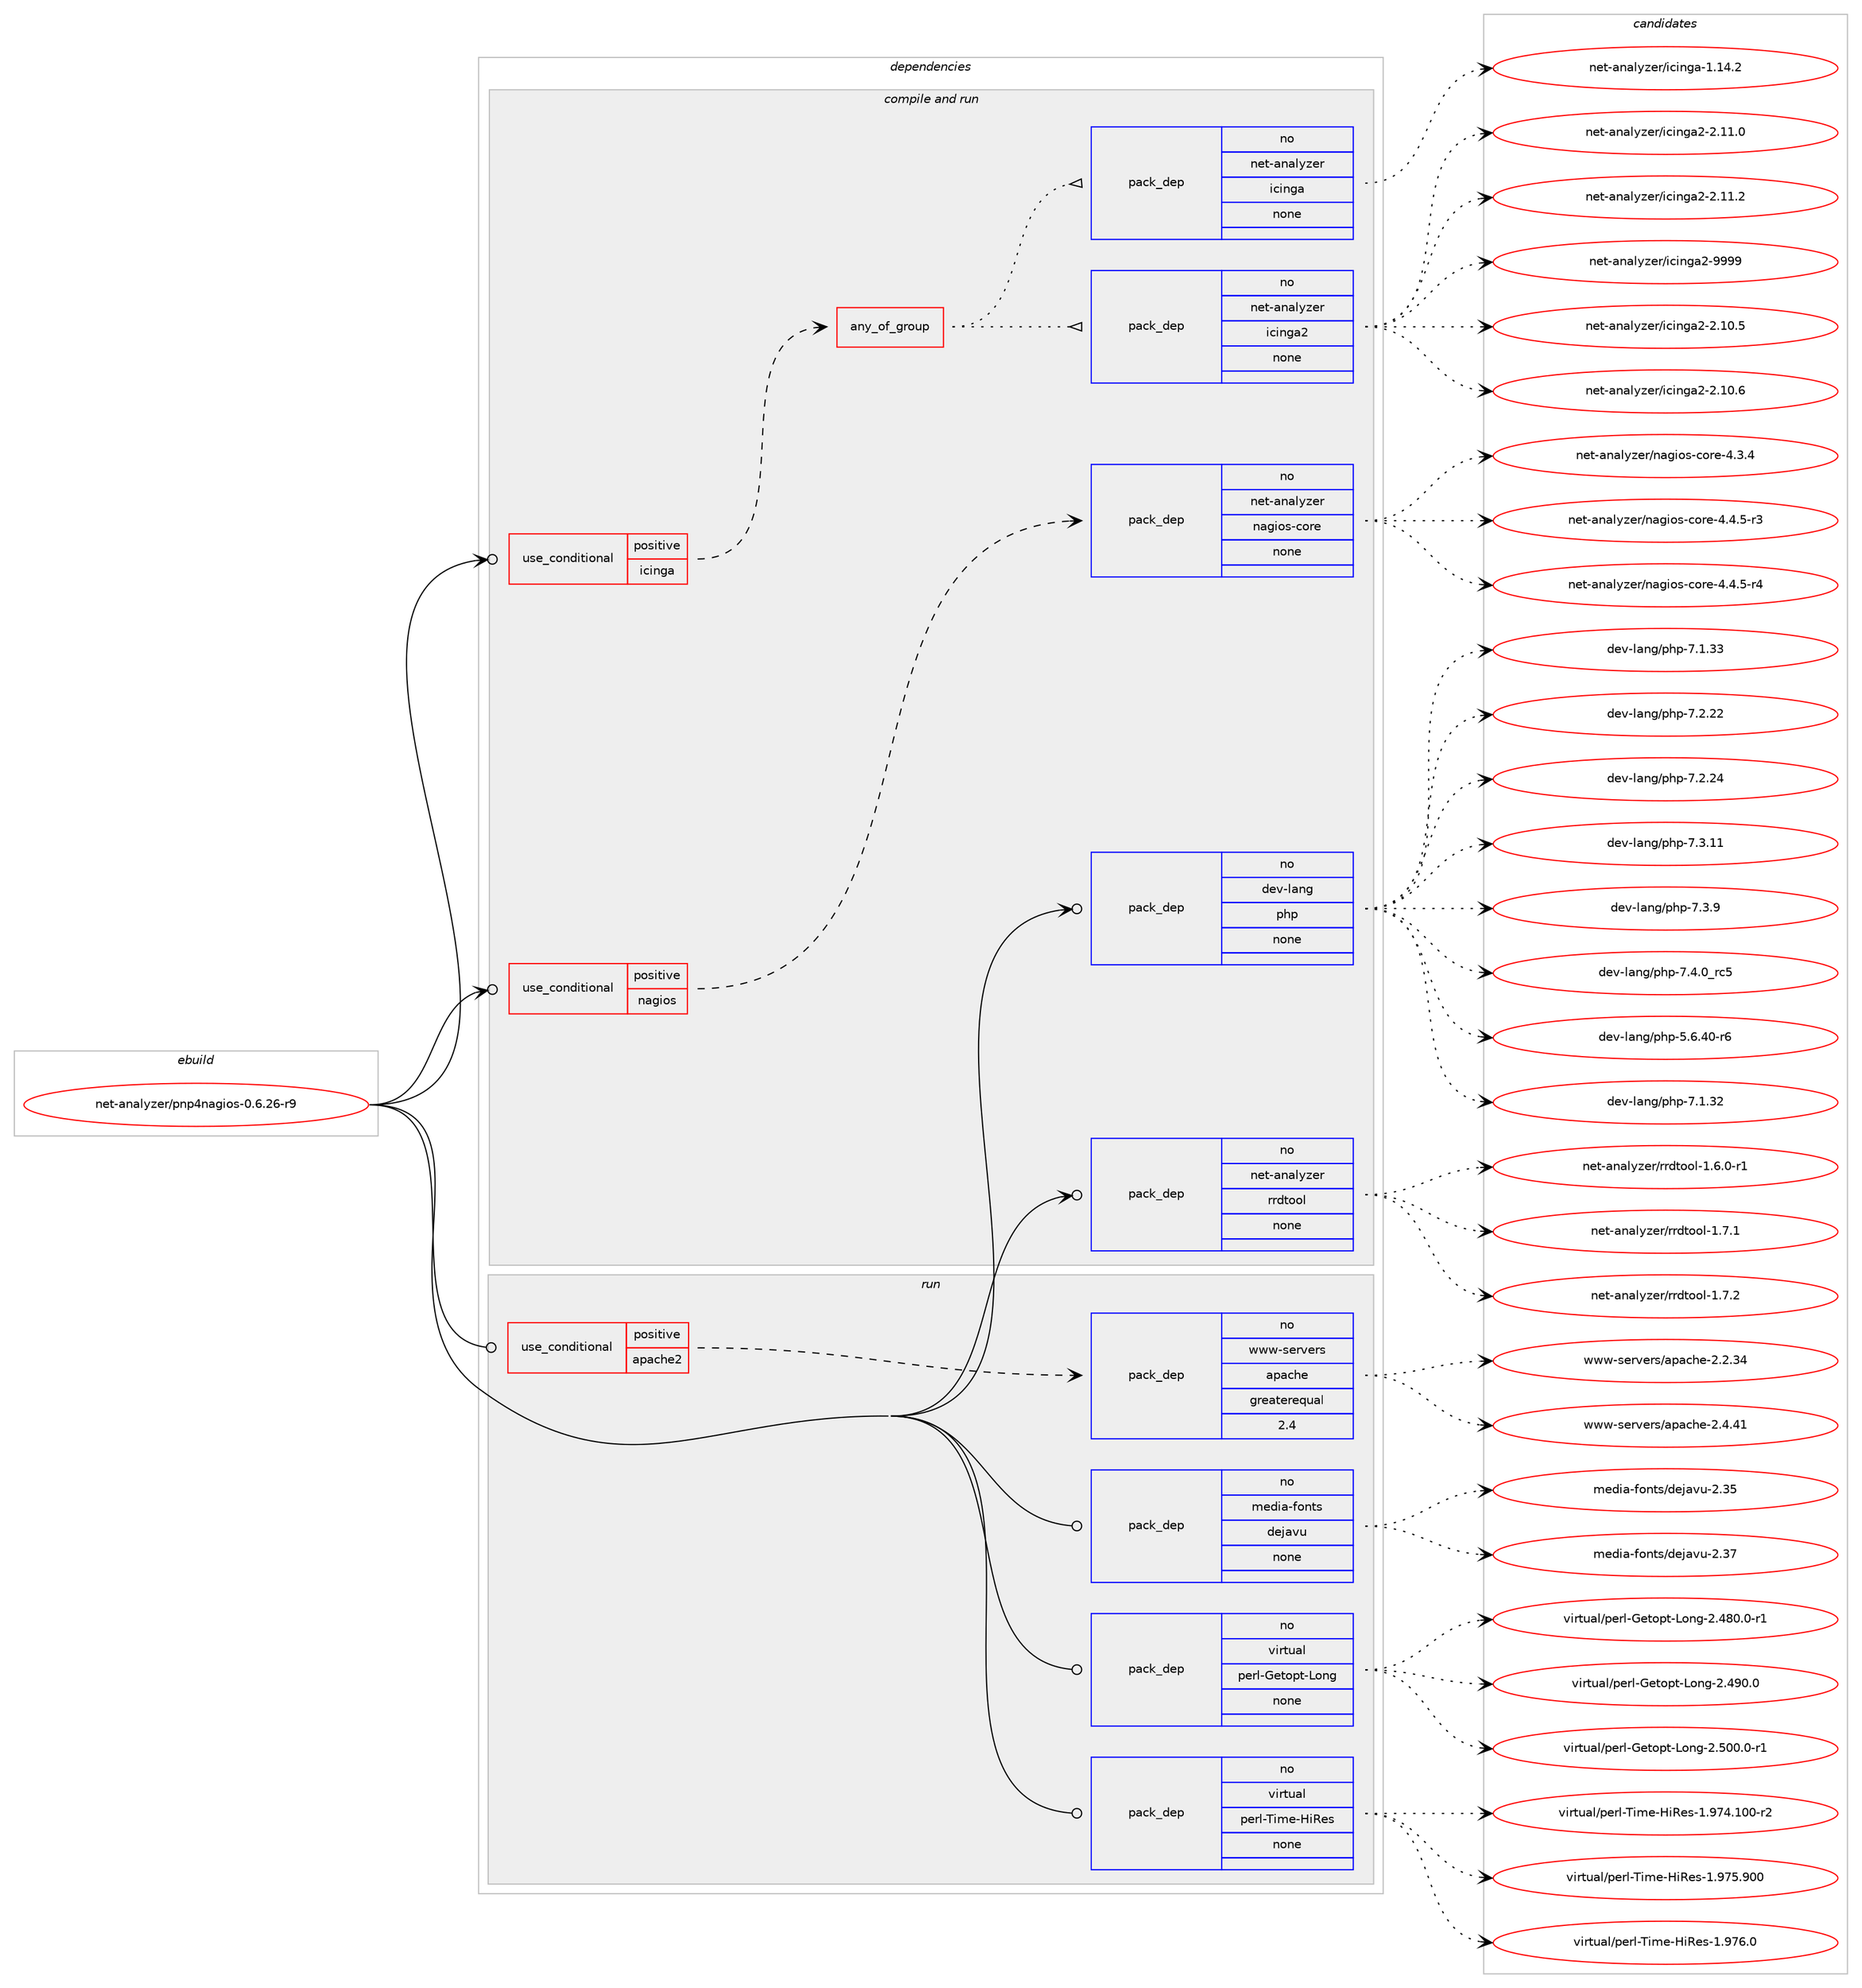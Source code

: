 digraph prolog {

# *************
# Graph options
# *************

newrank=true;
concentrate=true;
compound=true;
graph [rankdir=LR,fontname=Helvetica,fontsize=10,ranksep=1.5];#, ranksep=2.5, nodesep=0.2];
edge  [arrowhead=vee];
node  [fontname=Helvetica,fontsize=10];

# **********
# The ebuild
# **********

subgraph cluster_leftcol {
color=gray;
rank=same;
label=<<i>ebuild</i>>;
id [label="net-analyzer/pnp4nagios-0.6.26-r9", color=red, width=4, href="../net-analyzer/pnp4nagios-0.6.26-r9.svg"];
}

# ****************
# The dependencies
# ****************

subgraph cluster_midcol {
color=gray;
label=<<i>dependencies</i>>;
subgraph cluster_compile {
fillcolor="#eeeeee";
style=filled;
label=<<i>compile</i>>;
}
subgraph cluster_compileandrun {
fillcolor="#eeeeee";
style=filled;
label=<<i>compile and run</i>>;
subgraph cond198395 {
dependency815407 [label=<<TABLE BORDER="0" CELLBORDER="1" CELLSPACING="0" CELLPADDING="4"><TR><TD ROWSPAN="3" CELLPADDING="10">use_conditional</TD></TR><TR><TD>positive</TD></TR><TR><TD>icinga</TD></TR></TABLE>>, shape=none, color=red];
subgraph any13795 {
dependency815408 [label=<<TABLE BORDER="0" CELLBORDER="1" CELLSPACING="0" CELLPADDING="4"><TR><TD CELLPADDING="10">any_of_group</TD></TR></TABLE>>, shape=none, color=red];subgraph pack602767 {
dependency815409 [label=<<TABLE BORDER="0" CELLBORDER="1" CELLSPACING="0" CELLPADDING="4" WIDTH="220"><TR><TD ROWSPAN="6" CELLPADDING="30">pack_dep</TD></TR><TR><TD WIDTH="110">no</TD></TR><TR><TD>net-analyzer</TD></TR><TR><TD>icinga2</TD></TR><TR><TD>none</TD></TR><TR><TD></TD></TR></TABLE>>, shape=none, color=blue];
}
dependency815408:e -> dependency815409:w [weight=20,style="dotted",arrowhead="oinv"];
subgraph pack602768 {
dependency815410 [label=<<TABLE BORDER="0" CELLBORDER="1" CELLSPACING="0" CELLPADDING="4" WIDTH="220"><TR><TD ROWSPAN="6" CELLPADDING="30">pack_dep</TD></TR><TR><TD WIDTH="110">no</TD></TR><TR><TD>net-analyzer</TD></TR><TR><TD>icinga</TD></TR><TR><TD>none</TD></TR><TR><TD></TD></TR></TABLE>>, shape=none, color=blue];
}
dependency815408:e -> dependency815410:w [weight=20,style="dotted",arrowhead="oinv"];
}
dependency815407:e -> dependency815408:w [weight=20,style="dashed",arrowhead="vee"];
}
id:e -> dependency815407:w [weight=20,style="solid",arrowhead="odotvee"];
subgraph cond198396 {
dependency815411 [label=<<TABLE BORDER="0" CELLBORDER="1" CELLSPACING="0" CELLPADDING="4"><TR><TD ROWSPAN="3" CELLPADDING="10">use_conditional</TD></TR><TR><TD>positive</TD></TR><TR><TD>nagios</TD></TR></TABLE>>, shape=none, color=red];
subgraph pack602769 {
dependency815412 [label=<<TABLE BORDER="0" CELLBORDER="1" CELLSPACING="0" CELLPADDING="4" WIDTH="220"><TR><TD ROWSPAN="6" CELLPADDING="30">pack_dep</TD></TR><TR><TD WIDTH="110">no</TD></TR><TR><TD>net-analyzer</TD></TR><TR><TD>nagios-core</TD></TR><TR><TD>none</TD></TR><TR><TD></TD></TR></TABLE>>, shape=none, color=blue];
}
dependency815411:e -> dependency815412:w [weight=20,style="dashed",arrowhead="vee"];
}
id:e -> dependency815411:w [weight=20,style="solid",arrowhead="odotvee"];
subgraph pack602770 {
dependency815413 [label=<<TABLE BORDER="0" CELLBORDER="1" CELLSPACING="0" CELLPADDING="4" WIDTH="220"><TR><TD ROWSPAN="6" CELLPADDING="30">pack_dep</TD></TR><TR><TD WIDTH="110">no</TD></TR><TR><TD>dev-lang</TD></TR><TR><TD>php</TD></TR><TR><TD>none</TD></TR><TR><TD></TD></TR></TABLE>>, shape=none, color=blue];
}
id:e -> dependency815413:w [weight=20,style="solid",arrowhead="odotvee"];
subgraph pack602771 {
dependency815414 [label=<<TABLE BORDER="0" CELLBORDER="1" CELLSPACING="0" CELLPADDING="4" WIDTH="220"><TR><TD ROWSPAN="6" CELLPADDING="30">pack_dep</TD></TR><TR><TD WIDTH="110">no</TD></TR><TR><TD>net-analyzer</TD></TR><TR><TD>rrdtool</TD></TR><TR><TD>none</TD></TR><TR><TD></TD></TR></TABLE>>, shape=none, color=blue];
}
id:e -> dependency815414:w [weight=20,style="solid",arrowhead="odotvee"];
}
subgraph cluster_run {
fillcolor="#eeeeee";
style=filled;
label=<<i>run</i>>;
subgraph cond198397 {
dependency815415 [label=<<TABLE BORDER="0" CELLBORDER="1" CELLSPACING="0" CELLPADDING="4"><TR><TD ROWSPAN="3" CELLPADDING="10">use_conditional</TD></TR><TR><TD>positive</TD></TR><TR><TD>apache2</TD></TR></TABLE>>, shape=none, color=red];
subgraph pack602772 {
dependency815416 [label=<<TABLE BORDER="0" CELLBORDER="1" CELLSPACING="0" CELLPADDING="4" WIDTH="220"><TR><TD ROWSPAN="6" CELLPADDING="30">pack_dep</TD></TR><TR><TD WIDTH="110">no</TD></TR><TR><TD>www-servers</TD></TR><TR><TD>apache</TD></TR><TR><TD>greaterequal</TD></TR><TR><TD>2.4</TD></TR></TABLE>>, shape=none, color=blue];
}
dependency815415:e -> dependency815416:w [weight=20,style="dashed",arrowhead="vee"];
}
id:e -> dependency815415:w [weight=20,style="solid",arrowhead="odot"];
subgraph pack602773 {
dependency815417 [label=<<TABLE BORDER="0" CELLBORDER="1" CELLSPACING="0" CELLPADDING="4" WIDTH="220"><TR><TD ROWSPAN="6" CELLPADDING="30">pack_dep</TD></TR><TR><TD WIDTH="110">no</TD></TR><TR><TD>media-fonts</TD></TR><TR><TD>dejavu</TD></TR><TR><TD>none</TD></TR><TR><TD></TD></TR></TABLE>>, shape=none, color=blue];
}
id:e -> dependency815417:w [weight=20,style="solid",arrowhead="odot"];
subgraph pack602774 {
dependency815418 [label=<<TABLE BORDER="0" CELLBORDER="1" CELLSPACING="0" CELLPADDING="4" WIDTH="220"><TR><TD ROWSPAN="6" CELLPADDING="30">pack_dep</TD></TR><TR><TD WIDTH="110">no</TD></TR><TR><TD>virtual</TD></TR><TR><TD>perl-Getopt-Long</TD></TR><TR><TD>none</TD></TR><TR><TD></TD></TR></TABLE>>, shape=none, color=blue];
}
id:e -> dependency815418:w [weight=20,style="solid",arrowhead="odot"];
subgraph pack602775 {
dependency815419 [label=<<TABLE BORDER="0" CELLBORDER="1" CELLSPACING="0" CELLPADDING="4" WIDTH="220"><TR><TD ROWSPAN="6" CELLPADDING="30">pack_dep</TD></TR><TR><TD WIDTH="110">no</TD></TR><TR><TD>virtual</TD></TR><TR><TD>perl-Time-HiRes</TD></TR><TR><TD>none</TD></TR><TR><TD></TD></TR></TABLE>>, shape=none, color=blue];
}
id:e -> dependency815419:w [weight=20,style="solid",arrowhead="odot"];
}
}

# **************
# The candidates
# **************

subgraph cluster_choices {
rank=same;
color=gray;
label=<<i>candidates</i>>;

subgraph choice602767 {
color=black;
nodesep=1;
choice1101011164597110971081211221011144710599105110103975045504649484653 [label="net-analyzer/icinga2-2.10.5", color=red, width=4,href="../net-analyzer/icinga2-2.10.5.svg"];
choice1101011164597110971081211221011144710599105110103975045504649484654 [label="net-analyzer/icinga2-2.10.6", color=red, width=4,href="../net-analyzer/icinga2-2.10.6.svg"];
choice1101011164597110971081211221011144710599105110103975045504649494648 [label="net-analyzer/icinga2-2.11.0", color=red, width=4,href="../net-analyzer/icinga2-2.11.0.svg"];
choice1101011164597110971081211221011144710599105110103975045504649494650 [label="net-analyzer/icinga2-2.11.2", color=red, width=4,href="../net-analyzer/icinga2-2.11.2.svg"];
choice110101116459711097108121122101114471059910511010397504557575757 [label="net-analyzer/icinga2-9999", color=red, width=4,href="../net-analyzer/icinga2-9999.svg"];
dependency815409:e -> choice1101011164597110971081211221011144710599105110103975045504649484653:w [style=dotted,weight="100"];
dependency815409:e -> choice1101011164597110971081211221011144710599105110103975045504649484654:w [style=dotted,weight="100"];
dependency815409:e -> choice1101011164597110971081211221011144710599105110103975045504649494648:w [style=dotted,weight="100"];
dependency815409:e -> choice1101011164597110971081211221011144710599105110103975045504649494650:w [style=dotted,weight="100"];
dependency815409:e -> choice110101116459711097108121122101114471059910511010397504557575757:w [style=dotted,weight="100"];
}
subgraph choice602768 {
color=black;
nodesep=1;
choice11010111645971109710812112210111447105991051101039745494649524650 [label="net-analyzer/icinga-1.14.2", color=red, width=4,href="../net-analyzer/icinga-1.14.2.svg"];
dependency815410:e -> choice11010111645971109710812112210111447105991051101039745494649524650:w [style=dotted,weight="100"];
}
subgraph choice602769 {
color=black;
nodesep=1;
choice11010111645971109710812112210111447110971031051111154599111114101455246514652 [label="net-analyzer/nagios-core-4.3.4", color=red, width=4,href="../net-analyzer/nagios-core-4.3.4.svg"];
choice110101116459711097108121122101114471109710310511111545991111141014552465246534511451 [label="net-analyzer/nagios-core-4.4.5-r3", color=red, width=4,href="../net-analyzer/nagios-core-4.4.5-r3.svg"];
choice110101116459711097108121122101114471109710310511111545991111141014552465246534511452 [label="net-analyzer/nagios-core-4.4.5-r4", color=red, width=4,href="../net-analyzer/nagios-core-4.4.5-r4.svg"];
dependency815412:e -> choice11010111645971109710812112210111447110971031051111154599111114101455246514652:w [style=dotted,weight="100"];
dependency815412:e -> choice110101116459711097108121122101114471109710310511111545991111141014552465246534511451:w [style=dotted,weight="100"];
dependency815412:e -> choice110101116459711097108121122101114471109710310511111545991111141014552465246534511452:w [style=dotted,weight="100"];
}
subgraph choice602770 {
color=black;
nodesep=1;
choice100101118451089711010347112104112455346544652484511454 [label="dev-lang/php-5.6.40-r6", color=red, width=4,href="../dev-lang/php-5.6.40-r6.svg"];
choice10010111845108971101034711210411245554649465150 [label="dev-lang/php-7.1.32", color=red, width=4,href="../dev-lang/php-7.1.32.svg"];
choice10010111845108971101034711210411245554649465151 [label="dev-lang/php-7.1.33", color=red, width=4,href="../dev-lang/php-7.1.33.svg"];
choice10010111845108971101034711210411245554650465050 [label="dev-lang/php-7.2.22", color=red, width=4,href="../dev-lang/php-7.2.22.svg"];
choice10010111845108971101034711210411245554650465052 [label="dev-lang/php-7.2.24", color=red, width=4,href="../dev-lang/php-7.2.24.svg"];
choice10010111845108971101034711210411245554651464949 [label="dev-lang/php-7.3.11", color=red, width=4,href="../dev-lang/php-7.3.11.svg"];
choice100101118451089711010347112104112455546514657 [label="dev-lang/php-7.3.9", color=red, width=4,href="../dev-lang/php-7.3.9.svg"];
choice100101118451089711010347112104112455546524648951149953 [label="dev-lang/php-7.4.0_rc5", color=red, width=4,href="../dev-lang/php-7.4.0_rc5.svg"];
dependency815413:e -> choice100101118451089711010347112104112455346544652484511454:w [style=dotted,weight="100"];
dependency815413:e -> choice10010111845108971101034711210411245554649465150:w [style=dotted,weight="100"];
dependency815413:e -> choice10010111845108971101034711210411245554649465151:w [style=dotted,weight="100"];
dependency815413:e -> choice10010111845108971101034711210411245554650465050:w [style=dotted,weight="100"];
dependency815413:e -> choice10010111845108971101034711210411245554650465052:w [style=dotted,weight="100"];
dependency815413:e -> choice10010111845108971101034711210411245554651464949:w [style=dotted,weight="100"];
dependency815413:e -> choice100101118451089711010347112104112455546514657:w [style=dotted,weight="100"];
dependency815413:e -> choice100101118451089711010347112104112455546524648951149953:w [style=dotted,weight="100"];
}
subgraph choice602771 {
color=black;
nodesep=1;
choice110101116459711097108121122101114471141141001161111111084549465446484511449 [label="net-analyzer/rrdtool-1.6.0-r1", color=red, width=4,href="../net-analyzer/rrdtool-1.6.0-r1.svg"];
choice11010111645971109710812112210111447114114100116111111108454946554649 [label="net-analyzer/rrdtool-1.7.1", color=red, width=4,href="../net-analyzer/rrdtool-1.7.1.svg"];
choice11010111645971109710812112210111447114114100116111111108454946554650 [label="net-analyzer/rrdtool-1.7.2", color=red, width=4,href="../net-analyzer/rrdtool-1.7.2.svg"];
dependency815414:e -> choice110101116459711097108121122101114471141141001161111111084549465446484511449:w [style=dotted,weight="100"];
dependency815414:e -> choice11010111645971109710812112210111447114114100116111111108454946554649:w [style=dotted,weight="100"];
dependency815414:e -> choice11010111645971109710812112210111447114114100116111111108454946554650:w [style=dotted,weight="100"];
}
subgraph choice602772 {
color=black;
nodesep=1;
choice119119119451151011141181011141154797112979910410145504650465152 [label="www-servers/apache-2.2.34", color=red, width=4,href="../www-servers/apache-2.2.34.svg"];
choice119119119451151011141181011141154797112979910410145504652465249 [label="www-servers/apache-2.4.41", color=red, width=4,href="../www-servers/apache-2.4.41.svg"];
dependency815416:e -> choice119119119451151011141181011141154797112979910410145504650465152:w [style=dotted,weight="100"];
dependency815416:e -> choice119119119451151011141181011141154797112979910410145504652465249:w [style=dotted,weight="100"];
}
subgraph choice602773 {
color=black;
nodesep=1;
choice109101100105974510211111011611547100101106971181174550465153 [label="media-fonts/dejavu-2.35", color=red, width=4,href="../media-fonts/dejavu-2.35.svg"];
choice109101100105974510211111011611547100101106971181174550465155 [label="media-fonts/dejavu-2.37", color=red, width=4,href="../media-fonts/dejavu-2.37.svg"];
dependency815417:e -> choice109101100105974510211111011611547100101106971181174550465153:w [style=dotted,weight="100"];
dependency815417:e -> choice109101100105974510211111011611547100101106971181174550465155:w [style=dotted,weight="100"];
}
subgraph choice602774 {
color=black;
nodesep=1;
choice11810511411611797108471121011141084571101116111112116457611111010345504652564846484511449 [label="virtual/perl-Getopt-Long-2.480.0-r1", color=red, width=4,href="../virtual/perl-Getopt-Long-2.480.0-r1.svg"];
choice1181051141161179710847112101114108457110111611111211645761111101034550465257484648 [label="virtual/perl-Getopt-Long-2.490.0", color=red, width=4,href="../virtual/perl-Getopt-Long-2.490.0.svg"];
choice11810511411611797108471121011141084571101116111112116457611111010345504653484846484511449 [label="virtual/perl-Getopt-Long-2.500.0-r1", color=red, width=4,href="../virtual/perl-Getopt-Long-2.500.0-r1.svg"];
dependency815418:e -> choice11810511411611797108471121011141084571101116111112116457611111010345504652564846484511449:w [style=dotted,weight="100"];
dependency815418:e -> choice1181051141161179710847112101114108457110111611111211645761111101034550465257484648:w [style=dotted,weight="100"];
dependency815418:e -> choice11810511411611797108471121011141084571101116111112116457611111010345504653484846484511449:w [style=dotted,weight="100"];
}
subgraph choice602775 {
color=black;
nodesep=1;
choice11810511411611797108471121011141084584105109101457210582101115454946575552464948484511450 [label="virtual/perl-Time-HiRes-1.974.100-r2", color=red, width=4,href="../virtual/perl-Time-HiRes-1.974.100-r2.svg"];
choice1181051141161179710847112101114108458410510910145721058210111545494657555346574848 [label="virtual/perl-Time-HiRes-1.975.900", color=red, width=4,href="../virtual/perl-Time-HiRes-1.975.900.svg"];
choice118105114116117971084711210111410845841051091014572105821011154549465755544648 [label="virtual/perl-Time-HiRes-1.976.0", color=red, width=4,href="../virtual/perl-Time-HiRes-1.976.0.svg"];
dependency815419:e -> choice11810511411611797108471121011141084584105109101457210582101115454946575552464948484511450:w [style=dotted,weight="100"];
dependency815419:e -> choice1181051141161179710847112101114108458410510910145721058210111545494657555346574848:w [style=dotted,weight="100"];
dependency815419:e -> choice118105114116117971084711210111410845841051091014572105821011154549465755544648:w [style=dotted,weight="100"];
}
}

}

